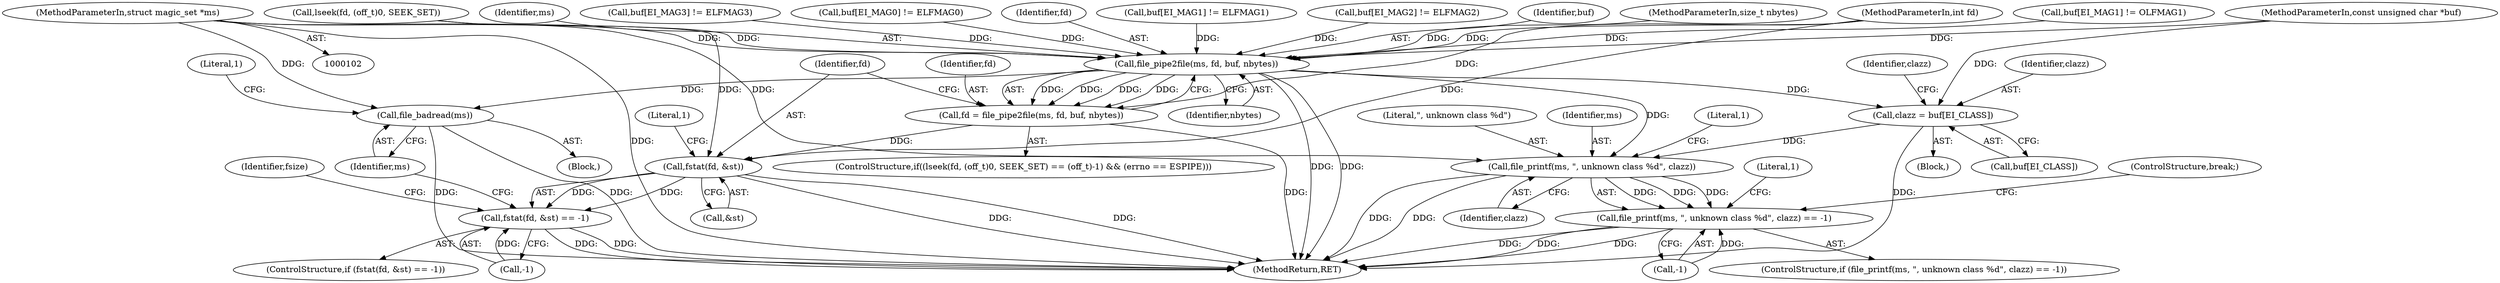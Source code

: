 digraph "0_file_b4c01141e5367f247b84dcaf6aefbb4e741842b8_0@pointer" {
"1000103" [label="(MethodParameterIn,struct magic_set *ms)"];
"1000182" [label="(Call,file_pipe2file(ms, fd, buf, nbytes))"];
"1000180" [label="(Call,fd = file_pipe2file(ms, fd, buf, nbytes))"];
"1000189" [label="(Call,fstat(fd, &st))"];
"1000188" [label="(Call,fstat(fd, &st) == -1)"];
"1000196" [label="(Call,file_badread(ms))"];
"1000206" [label="(Call,clazz = buf[EI_CLASS])"];
"1000219" [label="(Call,file_printf(ms, \", unknown class %d\", clazz))"];
"1000218" [label="(Call,file_printf(ms, \", unknown class %d\", clazz) == -1)"];
"1000191" [label="(Call,&st)"];
"1000106" [label="(MethodParameterIn,size_t nbytes)"];
"1000197" [label="(Identifier,ms)"];
"1000146" [label="(Call,buf[EI_MAG1] != OLFMAG1)"];
"1000219" [label="(Call,file_printf(ms, \", unknown class %d\", clazz))"];
"1000231" [label="(MethodReturn,RET)"];
"1000164" [label="(ControlStructure,if((lseek(fd, (off_t)0, SEEK_SET) == (off_t)-1) && (errno == ESPIPE)))"];
"1000223" [label="(Call,-1)"];
"1000183" [label="(Identifier,ms)"];
"1000195" [label="(Block,)"];
"1000227" [label="(Literal,1)"];
"1000200" [label="(Literal,1)"];
"1000222" [label="(Identifier,clazz)"];
"1000180" [label="(Call,fd = file_pipe2file(ms, fd, buf, nbytes))"];
"1000194" [label="(Literal,1)"];
"1000152" [label="(Call,buf[EI_MAG2] != ELFMAG2)"];
"1000218" [label="(Call,file_printf(ms, \", unknown class %d\", clazz) == -1)"];
"1000206" [label="(Call,clazz = buf[EI_CLASS])"];
"1000187" [label="(ControlStructure,if (fstat(fd, &st) == -1))"];
"1000207" [label="(Identifier,clazz)"];
"1000107" [label="(Block,)"];
"1000224" [label="(Literal,1)"];
"1000221" [label="(Literal,\", unknown class %d\")"];
"1000208" [label="(Call,buf[EI_CLASS])"];
"1000186" [label="(Identifier,nbytes)"];
"1000103" [label="(MethodParameterIn,struct magic_set *ms)"];
"1000181" [label="(Identifier,fd)"];
"1000193" [label="(Call,-1)"];
"1000190" [label="(Identifier,fd)"];
"1000212" [label="(Identifier,clazz)"];
"1000167" [label="(Call,lseek(fd, (off_t)0, SEEK_SET))"];
"1000202" [label="(Identifier,fsize)"];
"1000217" [label="(ControlStructure,if (file_printf(ms, \", unknown class %d\", clazz) == -1))"];
"1000185" [label="(Identifier,buf)"];
"1000188" [label="(Call,fstat(fd, &st) == -1)"];
"1000105" [label="(MethodParameterIn,const unsigned char *buf)"];
"1000104" [label="(MethodParameterIn,int fd)"];
"1000220" [label="(Identifier,ms)"];
"1000157" [label="(Call,buf[EI_MAG3] != ELFMAG3)"];
"1000134" [label="(Call,buf[EI_MAG0] != ELFMAG0)"];
"1000228" [label="(ControlStructure,break;)"];
"1000196" [label="(Call,file_badread(ms))"];
"1000184" [label="(Identifier,fd)"];
"1000189" [label="(Call,fstat(fd, &st))"];
"1000141" [label="(Call,buf[EI_MAG1] != ELFMAG1)"];
"1000182" [label="(Call,file_pipe2file(ms, fd, buf, nbytes))"];
"1000103" -> "1000102"  [label="AST: "];
"1000103" -> "1000231"  [label="DDG: "];
"1000103" -> "1000182"  [label="DDG: "];
"1000103" -> "1000196"  [label="DDG: "];
"1000103" -> "1000219"  [label="DDG: "];
"1000182" -> "1000180"  [label="AST: "];
"1000182" -> "1000186"  [label="CFG: "];
"1000183" -> "1000182"  [label="AST: "];
"1000184" -> "1000182"  [label="AST: "];
"1000185" -> "1000182"  [label="AST: "];
"1000186" -> "1000182"  [label="AST: "];
"1000180" -> "1000182"  [label="CFG: "];
"1000182" -> "1000231"  [label="DDG: "];
"1000182" -> "1000231"  [label="DDG: "];
"1000182" -> "1000180"  [label="DDG: "];
"1000182" -> "1000180"  [label="DDG: "];
"1000182" -> "1000180"  [label="DDG: "];
"1000182" -> "1000180"  [label="DDG: "];
"1000167" -> "1000182"  [label="DDG: "];
"1000104" -> "1000182"  [label="DDG: "];
"1000141" -> "1000182"  [label="DDG: "];
"1000157" -> "1000182"  [label="DDG: "];
"1000152" -> "1000182"  [label="DDG: "];
"1000134" -> "1000182"  [label="DDG: "];
"1000146" -> "1000182"  [label="DDG: "];
"1000105" -> "1000182"  [label="DDG: "];
"1000106" -> "1000182"  [label="DDG: "];
"1000182" -> "1000196"  [label="DDG: "];
"1000182" -> "1000206"  [label="DDG: "];
"1000182" -> "1000219"  [label="DDG: "];
"1000180" -> "1000164"  [label="AST: "];
"1000181" -> "1000180"  [label="AST: "];
"1000190" -> "1000180"  [label="CFG: "];
"1000180" -> "1000231"  [label="DDG: "];
"1000104" -> "1000180"  [label="DDG: "];
"1000180" -> "1000189"  [label="DDG: "];
"1000189" -> "1000188"  [label="AST: "];
"1000189" -> "1000191"  [label="CFG: "];
"1000190" -> "1000189"  [label="AST: "];
"1000191" -> "1000189"  [label="AST: "];
"1000194" -> "1000189"  [label="CFG: "];
"1000189" -> "1000231"  [label="DDG: "];
"1000189" -> "1000231"  [label="DDG: "];
"1000189" -> "1000188"  [label="DDG: "];
"1000189" -> "1000188"  [label="DDG: "];
"1000167" -> "1000189"  [label="DDG: "];
"1000104" -> "1000189"  [label="DDG: "];
"1000188" -> "1000187"  [label="AST: "];
"1000188" -> "1000193"  [label="CFG: "];
"1000193" -> "1000188"  [label="AST: "];
"1000197" -> "1000188"  [label="CFG: "];
"1000202" -> "1000188"  [label="CFG: "];
"1000188" -> "1000231"  [label="DDG: "];
"1000188" -> "1000231"  [label="DDG: "];
"1000193" -> "1000188"  [label="DDG: "];
"1000196" -> "1000195"  [label="AST: "];
"1000196" -> "1000197"  [label="CFG: "];
"1000197" -> "1000196"  [label="AST: "];
"1000200" -> "1000196"  [label="CFG: "];
"1000196" -> "1000231"  [label="DDG: "];
"1000196" -> "1000231"  [label="DDG: "];
"1000206" -> "1000107"  [label="AST: "];
"1000206" -> "1000208"  [label="CFG: "];
"1000207" -> "1000206"  [label="AST: "];
"1000208" -> "1000206"  [label="AST: "];
"1000212" -> "1000206"  [label="CFG: "];
"1000206" -> "1000231"  [label="DDG: "];
"1000105" -> "1000206"  [label="DDG: "];
"1000206" -> "1000219"  [label="DDG: "];
"1000219" -> "1000218"  [label="AST: "];
"1000219" -> "1000222"  [label="CFG: "];
"1000220" -> "1000219"  [label="AST: "];
"1000221" -> "1000219"  [label="AST: "];
"1000222" -> "1000219"  [label="AST: "];
"1000224" -> "1000219"  [label="CFG: "];
"1000219" -> "1000231"  [label="DDG: "];
"1000219" -> "1000231"  [label="DDG: "];
"1000219" -> "1000218"  [label="DDG: "];
"1000219" -> "1000218"  [label="DDG: "];
"1000219" -> "1000218"  [label="DDG: "];
"1000218" -> "1000217"  [label="AST: "];
"1000218" -> "1000223"  [label="CFG: "];
"1000223" -> "1000218"  [label="AST: "];
"1000227" -> "1000218"  [label="CFG: "];
"1000228" -> "1000218"  [label="CFG: "];
"1000218" -> "1000231"  [label="DDG: "];
"1000218" -> "1000231"  [label="DDG: "];
"1000218" -> "1000231"  [label="DDG: "];
"1000223" -> "1000218"  [label="DDG: "];
}

